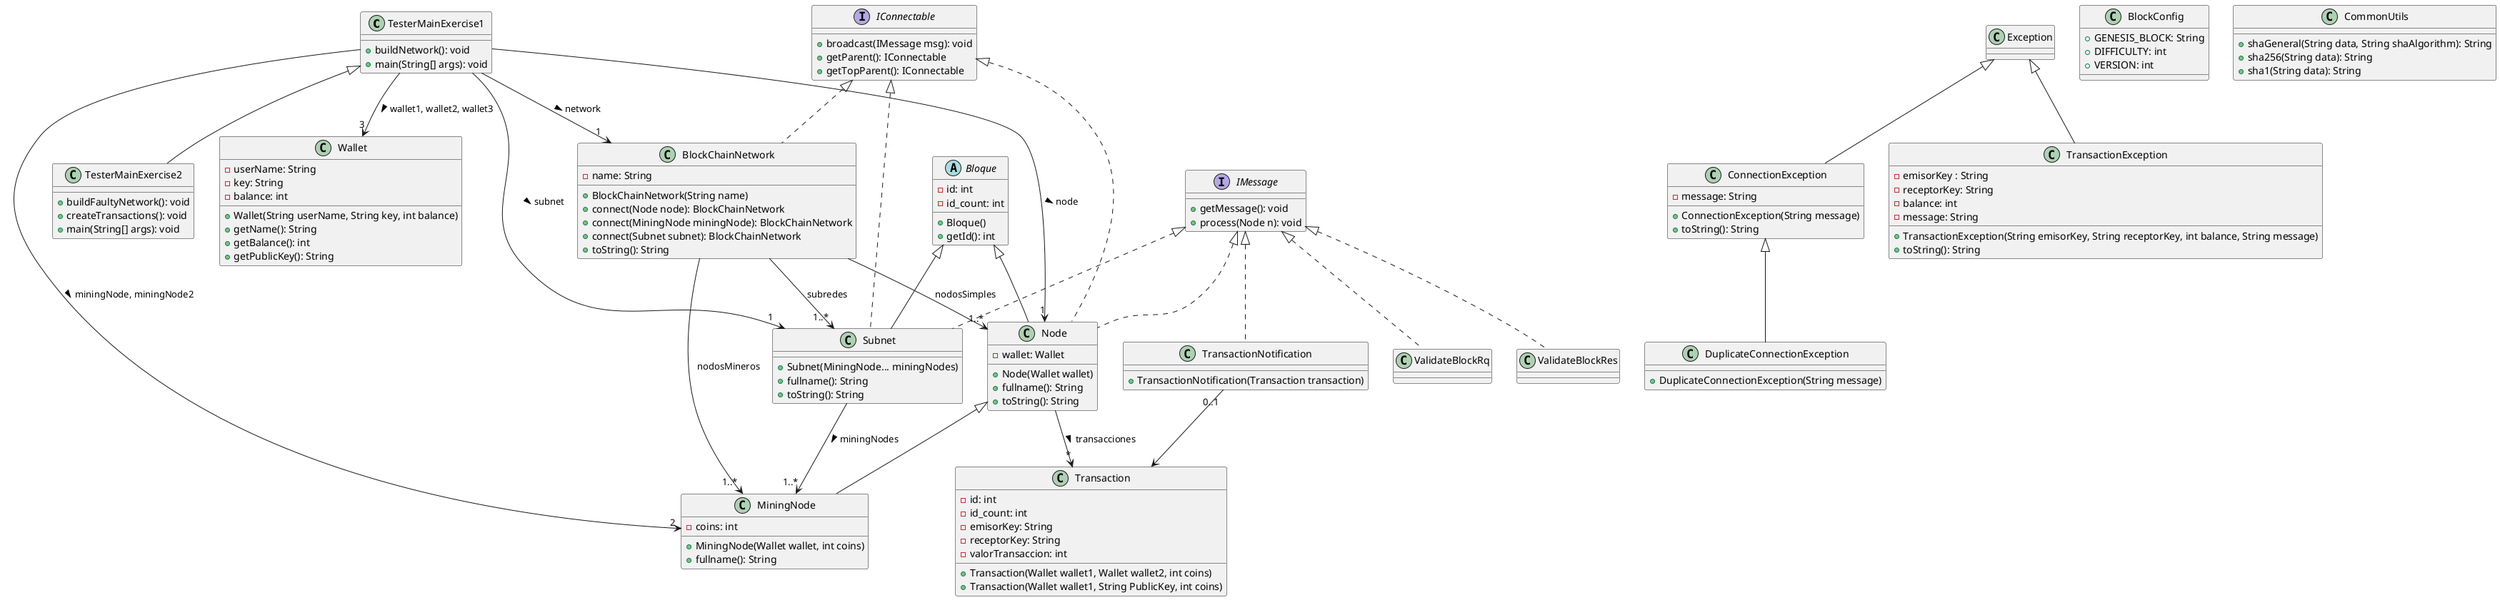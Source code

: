 @startuml Diagrama_A2


class TesterMainExercise1{
    + buildNetwork(): void
    + main(String[] args): void
}

TesterMainExercise1 <|-- TesterMainExercise2

class TesterMainExercise2{
    + buildFaultyNetwork(): void
    + createTransactions(): void
    + main(String[] args): void
}

TesterMainExercise1 --> "3" Wallet: wallet1, wallet2, wallet3 >
TesterMainExercise1 --> "2" MiningNode: miningNode, miningNode2 >
TesterMainExercise1 --> "1" Node: node >
TesterMainExercise1 --> "1" Subnet: subnet >
TesterMainExercise1 --> "1" BlockChainNetwork: network >

class Wallet{
    - userName: String
    - key: String
    - balance: int

    + Wallet(String userName, String key, int balance)
    + getName(): String
    + getBalance(): int
    + getPublicKey(): String
}

'-------------------------------------------------------------'

abstract Bloque{
    - id: int
    - id_count: int

    + Bloque()
    + getId(): int
}

Bloque <|-- Node
Bloque <|-- Subnet

class Node{
    - wallet: Wallet

    + Node(Wallet wallet)
    + fullname(): String
    + toString(): String
}

Node <|-- MiningNode
Node --> "*" Transaction: transacciones >

class MiningNode{
    - coins: int

    + MiningNode(Wallet wallet, int coins)
    + fullname(): String
}

'-------------------------------------------------------------'

class Subnet{
    + Subnet(MiningNode... miningNodes)
    + fullname(): String
    + toString(): String
}

Subnet --> "1..*" MiningNode: miningNodes >

class BlockChainNetwork{
    - name: String
    
    + BlockChainNetwork(String name)
    + connect(Node node): BlockChainNetwork
    + connect(MiningNode miningNode): BlockChainNetwork
    + connect(Subnet subnet): BlockChainNetwork
    + toString(): String
}

BlockChainNetwork --> "1..*" Node: nodosSimples
BlockChainNetwork --> "1..*" MiningNode: nodosMineros
BlockChainNetwork --> "1..*" Subnet: subredes

'-------------------------------------------------------------'

class Transaction{
    - id: int
    - id_count: int
    - emisorKey: String
    - receptorKey: String
    - valorTransaccion: int

    + Transaction(Wallet wallet1, Wallet wallet2, int coins)
    + Transaction(Wallet wallet1, String PublicKey, int coins)
}

class TransactionNotification{
    + TransactionNotification(Transaction transaction)
}

TransactionNotification "0..1" --> Transaction

'-------------------------------------------------------------'

interface IMessage{
    + getMessage(): void
    + process(Node n): void
}

IMessage <|.. TransactionNotification
IMessage <|.. ValidateBlockRq
IMessage <|.. ValidateBlockRes

IMessage <|.. Node
IMessage <|.. Subnet

interface IConnectable{
    + broadcast(IMessage msg): void
    + getParent(): IConnectable
    + getTopParent(): IConnectable
}

IConnectable <|.. Node
IConnectable <|.. Subnet
IConnectable <|.. BlockChainNetwork

class ValidateBlockRq{}
class ValidateBlockRes{}

'-------------------------------------------------------------'

Exception <|-- ConnectionException
Exception <|-- TransactionException
ConnectionException <|-- DuplicateConnectionException

class ConnectionException{
    - message: String

    + ConnectionException(String message)
    + toString(): String
}

class DuplicateConnectionException{
    + DuplicateConnectionException(String message)
}

class TransactionException{
    - emisorKey : String
    - receptorKey: String
    - balance: int
    - message: String

    + TransactionException(String emisorKey, String receptorKey, int balance, String message)
    + toString(): String
}

'-------------------------------------------------------------'

class BlockConfig{
    + GENESIS_BLOCK: String
    + DIFFICULTY: int
    + VERSION: int
}

class CommonUtils{
    + shaGeneral(String data, String shaAlgorithm): String
    + sha256(String data): String
    + sha1(String data): String
}

'-------------------------------------------------------------'


@enduml